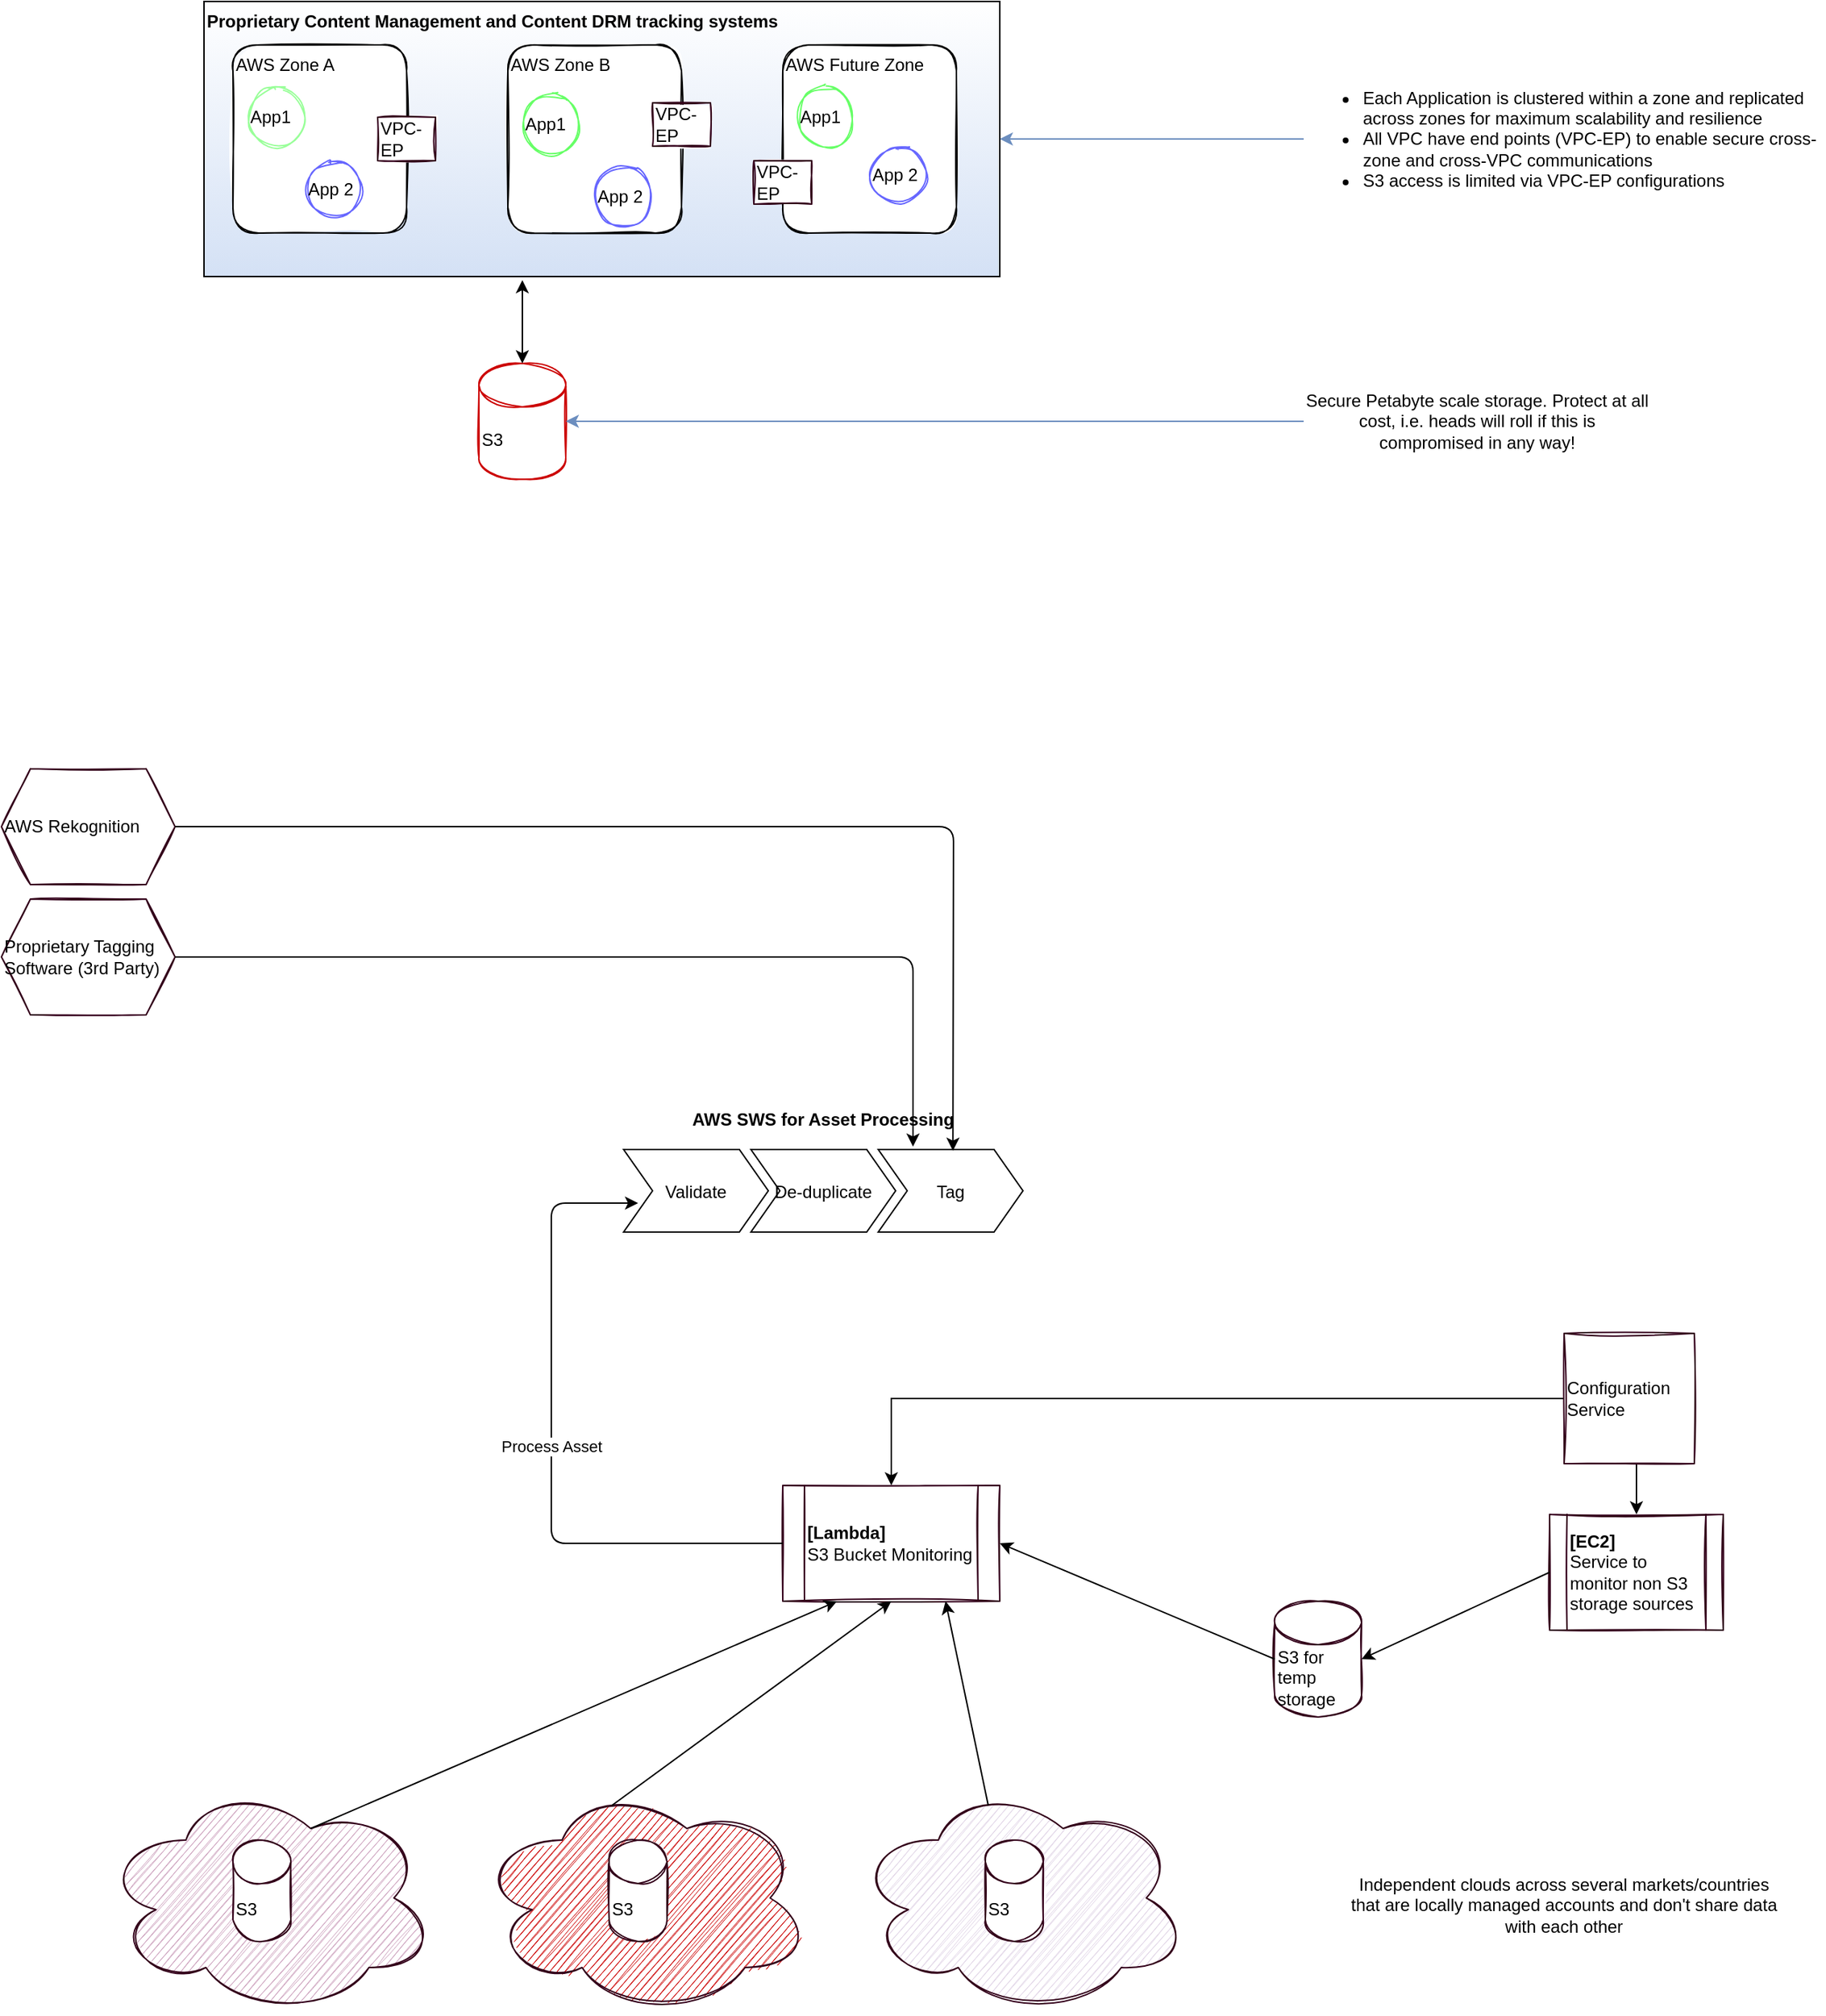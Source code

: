 <mxfile version="13.6.9" type="github">
  <diagram name="Page-1" id="5f0bae14-7c28-e335-631c-24af17079c00">
    <mxGraphModel dx="2031" dy="1089" grid="1" gridSize="10" guides="1" tooltips="1" connect="1" arrows="1" fold="1" page="1" pageScale="1" pageWidth="3000" pageHeight="2000" background="#ffffff" math="0" shadow="0">
      <root>
        <mxCell id="0" />
        <mxCell id="1" parent="0" />
        <mxCell id="GOLraGF-CfSpLIagJdrl-1" value="Proprietary Content Management and Content DRM tracking systems" style="rounded=0;whiteSpace=wrap;html=1;fontStyle=1;shadow=0;gradientColor=#D4E1F5;align=left;verticalAlign=top;" vertex="1" parent="1">
          <mxGeometry x="160" y="210" width="550" height="190" as="geometry" />
        </mxCell>
        <mxCell id="GOLraGF-CfSpLIagJdrl-5" value="AWS Zone A" style="rounded=1;whiteSpace=wrap;html=1;shadow=0;sketch=1;gradientColor=none;align=left;verticalAlign=top;" vertex="1" parent="1">
          <mxGeometry x="180" y="240" width="120" height="130" as="geometry" />
        </mxCell>
        <mxCell id="GOLraGF-CfSpLIagJdrl-7" value="AWS Future Zone" style="rounded=1;whiteSpace=wrap;html=1;shadow=0;sketch=1;gradientColor=none;align=left;verticalAlign=top;" vertex="1" parent="1">
          <mxGeometry x="560" y="240" width="120" height="130" as="geometry" />
        </mxCell>
        <mxCell id="GOLraGF-CfSpLIagJdrl-8" value="S3" style="shape=cylinder3;whiteSpace=wrap;html=1;boundedLbl=1;backgroundOutline=1;size=15;shadow=0;sketch=1;gradientColor=none;align=left;strokeColor=#CC0000;" vertex="1" parent="1">
          <mxGeometry x="350" y="460" width="60" height="80" as="geometry" />
        </mxCell>
        <mxCell id="GOLraGF-CfSpLIagJdrl-11" value="Secure Petabyte scale storage. Protect at all cost, i.e. heads will roll if this is compromised in any way!" style="text;html=1;strokeColor=none;fillColor=none;align=center;verticalAlign=middle;whiteSpace=wrap;rounded=0;shadow=0;sketch=1;" vertex="1" parent="1">
          <mxGeometry x="920" y="460" width="240" height="80" as="geometry" />
        </mxCell>
        <mxCell id="GOLraGF-CfSpLIagJdrl-12" value="" style="endArrow=classic;html=1;entryX=1;entryY=0.5;entryDx=0;entryDy=0;entryPerimeter=0;exitX=0;exitY=0.5;exitDx=0;exitDy=0;strokeColor=#6c8ebf;fillColor=#dae8fc;" edge="1" parent="1" source="GOLraGF-CfSpLIagJdrl-11" target="GOLraGF-CfSpLIagJdrl-8">
          <mxGeometry width="50" height="50" relative="1" as="geometry">
            <mxPoint x="500" y="490" as="sourcePoint" />
            <mxPoint x="550" y="440" as="targetPoint" />
          </mxGeometry>
        </mxCell>
        <mxCell id="GOLraGF-CfSpLIagJdrl-15" value="" style="endArrow=classic;startArrow=classic;html=1;entryX=0.4;entryY=1.013;entryDx=0;entryDy=0;entryPerimeter=0;exitX=0.5;exitY=0;exitDx=0;exitDy=0;exitPerimeter=0;" edge="1" parent="1" source="GOLraGF-CfSpLIagJdrl-8" target="GOLraGF-CfSpLIagJdrl-1">
          <mxGeometry width="50" height="50" relative="1" as="geometry">
            <mxPoint x="300" y="390" as="sourcePoint" />
            <mxPoint x="350" y="340" as="targetPoint" />
          </mxGeometry>
        </mxCell>
        <mxCell id="GOLraGF-CfSpLIagJdrl-16" value="App1" style="ellipse;whiteSpace=wrap;html=1;aspect=fixed;shadow=0;sketch=1;gradientColor=none;align=left;strokeColor=#99FF99;" vertex="1" parent="1">
          <mxGeometry x="190" y="270" width="40" height="40" as="geometry" />
        </mxCell>
        <mxCell id="GOLraGF-CfSpLIagJdrl-18" value="App1" style="ellipse;whiteSpace=wrap;html=1;aspect=fixed;shadow=0;sketch=1;gradientColor=none;align=left;strokeColor=#66FF66;" vertex="1" parent="1">
          <mxGeometry x="570" y="270" width="40" height="40" as="geometry" />
        </mxCell>
        <mxCell id="GOLraGF-CfSpLIagJdrl-19" value="App 2" style="ellipse;whiteSpace=wrap;html=1;aspect=fixed;shadow=0;sketch=1;gradientColor=none;align=left;strokeColor=#6666FF;" vertex="1" parent="1">
          <mxGeometry x="230" y="320" width="40" height="40" as="geometry" />
        </mxCell>
        <mxCell id="GOLraGF-CfSpLIagJdrl-21" value="App 2" style="ellipse;whiteSpace=wrap;html=1;aspect=fixed;shadow=0;sketch=1;gradientColor=none;align=left;strokeColor=#6666FF;" vertex="1" parent="1">
          <mxGeometry x="620" y="310" width="40" height="40" as="geometry" />
        </mxCell>
        <mxCell id="GOLraGF-CfSpLIagJdrl-23" value="&lt;ul&gt;&lt;li style=&quot;text-align: left&quot;&gt;Each Application is clustered within a zone and replicated across zones for maximum scalability and resilience&lt;/li&gt;&lt;li style=&quot;text-align: left&quot;&gt;All VPC have end points (VPC-EP) to enable secure cross-zone and cross-VPC communications&lt;/li&gt;&lt;li style=&quot;text-align: left&quot;&gt;S3 access is limited via VPC-EP configurations&lt;/li&gt;&lt;/ul&gt;" style="text;html=1;strokeColor=none;fillColor=none;align=center;verticalAlign=middle;whiteSpace=wrap;rounded=0;shadow=0;sketch=1;" vertex="1" parent="1">
          <mxGeometry x="920" y="235" width="360" height="140" as="geometry" />
        </mxCell>
        <mxCell id="GOLraGF-CfSpLIagJdrl-24" value="" style="endArrow=classic;html=1;entryX=1;entryY=0.5;entryDx=0;entryDy=0;fillColor=#dae8fc;strokeColor=#6c8ebf;" edge="1" parent="1" source="GOLraGF-CfSpLIagJdrl-23" target="GOLraGF-CfSpLIagJdrl-1">
          <mxGeometry width="50" height="50" relative="1" as="geometry">
            <mxPoint x="500" y="460" as="sourcePoint" />
            <mxPoint x="550" y="410" as="targetPoint" />
          </mxGeometry>
        </mxCell>
        <mxCell id="GOLraGF-CfSpLIagJdrl-26" value="VPC-EP" style="rounded=0;whiteSpace=wrap;html=1;shadow=0;sketch=1;strokeColor=#33001A;gradientColor=none;align=left;" vertex="1" parent="1">
          <mxGeometry x="280" y="290" width="40" height="30" as="geometry" />
        </mxCell>
        <mxCell id="GOLraGF-CfSpLIagJdrl-27" value="" style="group" vertex="1" connectable="0" parent="1">
          <mxGeometry x="370" y="240" width="120" height="130" as="geometry" />
        </mxCell>
        <mxCell id="GOLraGF-CfSpLIagJdrl-6" value="AWS Zone B" style="rounded=1;whiteSpace=wrap;html=1;shadow=0;sketch=1;gradientColor=none;align=left;verticalAlign=top;" vertex="1" parent="GOLraGF-CfSpLIagJdrl-27">
          <mxGeometry width="120" height="130" as="geometry" />
        </mxCell>
        <mxCell id="GOLraGF-CfSpLIagJdrl-17" value="App1" style="ellipse;whiteSpace=wrap;html=1;aspect=fixed;shadow=0;sketch=1;gradientColor=none;align=left;strokeColor=#66FF66;" vertex="1" parent="GOLraGF-CfSpLIagJdrl-27">
          <mxGeometry x="10" y="35" width="40" height="40" as="geometry" />
        </mxCell>
        <mxCell id="GOLraGF-CfSpLIagJdrl-20" value="App 2" style="ellipse;whiteSpace=wrap;html=1;aspect=fixed;shadow=0;sketch=1;gradientColor=none;align=left;strokeColor=#6666FF;" vertex="1" parent="GOLraGF-CfSpLIagJdrl-27">
          <mxGeometry x="60" y="85" width="40" height="40" as="geometry" />
        </mxCell>
        <mxCell id="GOLraGF-CfSpLIagJdrl-28" value="VPC-EP" style="rounded=0;whiteSpace=wrap;html=1;shadow=0;sketch=1;strokeColor=#33001A;gradientColor=none;align=left;" vertex="1" parent="1">
          <mxGeometry x="470" y="280" width="40" height="30" as="geometry" />
        </mxCell>
        <mxCell id="GOLraGF-CfSpLIagJdrl-29" value="VPC-EP" style="rounded=0;whiteSpace=wrap;html=1;shadow=0;sketch=1;strokeColor=#33001A;gradientColor=none;align=left;" vertex="1" parent="1">
          <mxGeometry x="540" y="320" width="40" height="30" as="geometry" />
        </mxCell>
        <mxCell id="GOLraGF-CfSpLIagJdrl-42" value="" style="group" vertex="1" connectable="0" parent="1">
          <mxGeometry x="90" y="1440" width="1160" height="160" as="geometry" />
        </mxCell>
        <mxCell id="GOLraGF-CfSpLIagJdrl-32" value="" style="group;" vertex="1" connectable="0" parent="GOLraGF-CfSpLIagJdrl-42">
          <mxGeometry width="230" height="160" as="geometry" />
        </mxCell>
        <mxCell id="GOLraGF-CfSpLIagJdrl-30" value="" style="ellipse;shape=cloud;whiteSpace=wrap;html=1;shadow=0;sketch=1;strokeColor=#33001A;gradientColor=none;align=left;fillColor=#CDA2BE;" vertex="1" parent="GOLraGF-CfSpLIagJdrl-32">
          <mxGeometry width="230" height="160" as="geometry" />
        </mxCell>
        <mxCell id="GOLraGF-CfSpLIagJdrl-41" value="" style="group" vertex="1" connectable="0" parent="GOLraGF-CfSpLIagJdrl-32">
          <mxGeometry x="90" y="40" width="40" height="70" as="geometry" />
        </mxCell>
        <mxCell id="GOLraGF-CfSpLIagJdrl-31" value="S3" style="shape=cylinder3;whiteSpace=wrap;html=1;boundedLbl=1;backgroundOutline=1;size=15;shadow=0;sketch=1;strokeColor=#33001A;gradientColor=none;align=left;" vertex="1" parent="GOLraGF-CfSpLIagJdrl-41">
          <mxGeometry width="40" height="70" as="geometry" />
        </mxCell>
        <mxCell id="GOLraGF-CfSpLIagJdrl-40" value="Independent clouds across several markets/countries that are locally managed accounts and don&#39;t share data with each other" style="text;html=1;strokeColor=none;fillColor=none;align=center;verticalAlign=middle;whiteSpace=wrap;rounded=0;shadow=0;sketch=1;" vertex="1" parent="GOLraGF-CfSpLIagJdrl-42">
          <mxGeometry x="860" y="10" width="300" height="150" as="geometry" />
        </mxCell>
        <mxCell id="GOLraGF-CfSpLIagJdrl-38" value="" style="ellipse;shape=cloud;whiteSpace=wrap;html=1;shadow=0;sketch=1;strokeColor=#33001A;gradientColor=none;align=left;fillColor=#E1D5E7;" vertex="1" parent="GOLraGF-CfSpLIagJdrl-42">
          <mxGeometry x="520" width="230" height="160" as="geometry" />
        </mxCell>
        <mxCell id="GOLraGF-CfSpLIagJdrl-39" value="S3" style="shape=cylinder3;whiteSpace=wrap;html=1;boundedLbl=1;backgroundOutline=1;size=15;shadow=0;sketch=1;strokeColor=#33001A;gradientColor=none;align=left;" vertex="1" parent="GOLraGF-CfSpLIagJdrl-42">
          <mxGeometry x="610" y="40" width="40" height="70" as="geometry" />
        </mxCell>
        <mxCell id="GOLraGF-CfSpLIagJdrl-34" value="" style="ellipse;shape=cloud;whiteSpace=wrap;html=1;shadow=0;sketch=1;strokeColor=#33001A;gradientColor=none;align=left;fillColor=#CC0000;" vertex="1" parent="GOLraGF-CfSpLIagJdrl-42">
          <mxGeometry x="260" width="230" height="160" as="geometry" />
        </mxCell>
        <mxCell id="GOLraGF-CfSpLIagJdrl-35" value="S3" style="shape=cylinder3;whiteSpace=wrap;html=1;boundedLbl=1;backgroundOutline=1;size=15;shadow=0;sketch=1;strokeColor=#33001A;gradientColor=none;align=left;" vertex="1" parent="GOLraGF-CfSpLIagJdrl-42">
          <mxGeometry x="350" y="40" width="40" height="70" as="geometry" />
        </mxCell>
        <mxCell id="GOLraGF-CfSpLIagJdrl-47" value="" style="edgeStyle=orthogonalEdgeStyle;rounded=0;orthogonalLoop=1;jettySize=auto;html=1;exitX=0;exitY=0.5;exitDx=0;exitDy=0;entryX=0.5;entryY=0;entryDx=0;entryDy=0;" edge="1" parent="1" source="GOLraGF-CfSpLIagJdrl-43" target="GOLraGF-CfSpLIagJdrl-44">
          <mxGeometry x="-0.154" y="25" relative="1" as="geometry">
            <mxPoint as="offset" />
          </mxGeometry>
        </mxCell>
        <mxCell id="GOLraGF-CfSpLIagJdrl-54" style="edgeStyle=orthogonalEdgeStyle;rounded=0;orthogonalLoop=1;jettySize=auto;html=1;exitX=0.5;exitY=1;exitDx=0;exitDy=0;entryX=0.5;entryY=0;entryDx=0;entryDy=0;strokeColor=#000000;" edge="1" parent="1" source="GOLraGF-CfSpLIagJdrl-43" target="GOLraGF-CfSpLIagJdrl-48">
          <mxGeometry relative="1" as="geometry" />
        </mxCell>
        <mxCell id="GOLraGF-CfSpLIagJdrl-43" value="Configuration Service" style="whiteSpace=wrap;html=1;aspect=fixed;shadow=0;sketch=1;strokeColor=#33001A;fillColor=none;gradientColor=none;align=left;" vertex="1" parent="1">
          <mxGeometry x="1100" y="1130" width="90" height="90" as="geometry" />
        </mxCell>
        <mxCell id="GOLraGF-CfSpLIagJdrl-44" value="&lt;b&gt;[Lambda]&lt;/b&gt;&lt;br&gt;S3 Bucket Monitoring" style="shape=process;whiteSpace=wrap;html=1;backgroundOutline=1;shadow=0;sketch=1;strokeColor=#33001A;fillColor=none;gradientColor=none;align=left;" vertex="1" parent="1">
          <mxGeometry x="560" y="1235" width="150" height="80" as="geometry" />
        </mxCell>
        <mxCell id="GOLraGF-CfSpLIagJdrl-48" value="&lt;b&gt;[EC2]&lt;/b&gt;&lt;br&gt;Service to monitor non S3 storage sources" style="shape=process;whiteSpace=wrap;html=1;backgroundOutline=1;shadow=0;sketch=1;strokeColor=#33001A;fillColor=none;gradientColor=none;align=left;" vertex="1" parent="1">
          <mxGeometry x="1090" y="1255" width="120" height="80" as="geometry" />
        </mxCell>
        <mxCell id="GOLraGF-CfSpLIagJdrl-50" value="" style="endArrow=classic;html=1;exitX=0.625;exitY=0.2;exitDx=0;exitDy=0;exitPerimeter=0;entryX=0.25;entryY=1;entryDx=0;entryDy=0;" edge="1" parent="1" source="GOLraGF-CfSpLIagJdrl-30" target="GOLraGF-CfSpLIagJdrl-44">
          <mxGeometry width="50" height="50" relative="1" as="geometry">
            <mxPoint x="320" y="1490" as="sourcePoint" />
            <mxPoint x="370" y="1440" as="targetPoint" />
          </mxGeometry>
        </mxCell>
        <mxCell id="GOLraGF-CfSpLIagJdrl-51" value="" style="endArrow=classic;html=1;strokeColor=#000000;exitX=0.4;exitY=0.1;exitDx=0;exitDy=0;exitPerimeter=0;entryX=0.5;entryY=1;entryDx=0;entryDy=0;" edge="1" parent="1" source="GOLraGF-CfSpLIagJdrl-34" target="GOLraGF-CfSpLIagJdrl-44">
          <mxGeometry width="50" height="50" relative="1" as="geometry">
            <mxPoint x="640" y="1440" as="sourcePoint" />
            <mxPoint x="970" y="1080" as="targetPoint" />
          </mxGeometry>
        </mxCell>
        <mxCell id="GOLraGF-CfSpLIagJdrl-52" value="" style="endArrow=classic;html=1;strokeColor=#000000;exitX=0.4;exitY=0.1;exitDx=0;exitDy=0;exitPerimeter=0;entryX=0.75;entryY=1;entryDx=0;entryDy=0;" edge="1" parent="1" source="GOLraGF-CfSpLIagJdrl-38" target="GOLraGF-CfSpLIagJdrl-44">
          <mxGeometry width="50" height="50" relative="1" as="geometry">
            <mxPoint x="920" y="1270" as="sourcePoint" />
            <mxPoint x="970" y="1220" as="targetPoint" />
          </mxGeometry>
        </mxCell>
        <mxCell id="GOLraGF-CfSpLIagJdrl-56" value="S3 for temp storage" style="shape=cylinder3;whiteSpace=wrap;html=1;boundedLbl=1;backgroundOutline=1;size=15;shadow=0;sketch=1;strokeColor=#33001A;fillColor=none;gradientColor=none;align=left;" vertex="1" parent="1">
          <mxGeometry x="900" y="1315" width="60" height="80" as="geometry" />
        </mxCell>
        <mxCell id="GOLraGF-CfSpLIagJdrl-58" value="" style="endArrow=classic;html=1;strokeColor=#000000;exitX=0;exitY=0.5;exitDx=0;exitDy=0;entryX=1;entryY=0.5;entryDx=0;entryDy=0;entryPerimeter=0;" edge="1" parent="1" source="GOLraGF-CfSpLIagJdrl-48" target="GOLraGF-CfSpLIagJdrl-56">
          <mxGeometry width="50" height="50" relative="1" as="geometry">
            <mxPoint x="920" y="1230" as="sourcePoint" />
            <mxPoint x="970" y="1180" as="targetPoint" />
          </mxGeometry>
        </mxCell>
        <mxCell id="GOLraGF-CfSpLIagJdrl-60" value="" style="endArrow=classic;html=1;strokeColor=#000000;exitX=0;exitY=0.5;exitDx=0;exitDy=0;exitPerimeter=0;entryX=1;entryY=0.5;entryDx=0;entryDy=0;" edge="1" parent="1" source="GOLraGF-CfSpLIagJdrl-56" target="GOLraGF-CfSpLIagJdrl-44">
          <mxGeometry width="50" height="50" relative="1" as="geometry">
            <mxPoint x="920" y="1230" as="sourcePoint" />
            <mxPoint x="970" y="1180" as="targetPoint" />
          </mxGeometry>
        </mxCell>
        <mxCell id="GOLraGF-CfSpLIagJdrl-67" value="Process Asset" style="endArrow=classic;html=1;strokeColor=#000000;exitX=0;exitY=0.5;exitDx=0;exitDy=0;entryX=0.1;entryY=0.649;entryDx=0;entryDy=0;entryPerimeter=0;" edge="1" parent="1" source="GOLraGF-CfSpLIagJdrl-44" target="GOLraGF-CfSpLIagJdrl-62">
          <mxGeometry width="50" height="50" relative="1" as="geometry">
            <mxPoint x="320" y="1130" as="sourcePoint" />
            <mxPoint x="400" y="1020" as="targetPoint" />
            <Array as="points">
              <mxPoint x="400" y="1275" />
              <mxPoint x="400" y="1040" />
            </Array>
          </mxGeometry>
        </mxCell>
        <mxCell id="GOLraGF-CfSpLIagJdrl-68" value="AWS Rekognition" style="shape=hexagon;perimeter=hexagonPerimeter2;whiteSpace=wrap;html=1;fixedSize=1;shadow=0;sketch=1;strokeColor=#33001A;fillColor=none;gradientColor=none;align=left;" vertex="1" parent="1">
          <mxGeometry x="20" y="740" width="120" height="80" as="geometry" />
        </mxCell>
        <mxCell id="GOLraGF-CfSpLIagJdrl-69" value="Proprietary Tagging Software (3rd Party)" style="shape=hexagon;perimeter=hexagonPerimeter2;whiteSpace=wrap;html=1;fixedSize=1;shadow=0;sketch=1;strokeColor=#33001A;fillColor=none;gradientColor=none;align=left;" vertex="1" parent="1">
          <mxGeometry x="20" y="830" width="120" height="80" as="geometry" />
        </mxCell>
        <mxCell id="GOLraGF-CfSpLIagJdrl-61" value="AWS SWS for Asset Processing" style="swimlane;childLayout=stackLayout;horizontal=1;fillColor=none;horizontalStack=1;resizeParent=1;resizeParentMax=0;resizeLast=0;collapsible=0;strokeColor=none;stackBorder=10;stackSpacing=-12;resizable=1;align=center;points=[];fontColor=#000000;shadow=0;sketch=1;" vertex="1" parent="1">
          <mxGeometry x="440" y="970" width="296" height="100" as="geometry" />
        </mxCell>
        <mxCell id="GOLraGF-CfSpLIagJdrl-62" value="Validate" style="shape=step;perimeter=stepPerimeter;fixedSize=1;points=[];" vertex="1" parent="GOLraGF-CfSpLIagJdrl-61">
          <mxGeometry x="10" y="33" width="100" height="57" as="geometry" />
        </mxCell>
        <mxCell id="GOLraGF-CfSpLIagJdrl-63" value="De-duplicate" style="shape=step;perimeter=stepPerimeter;fixedSize=1;points=[];" vertex="1" parent="GOLraGF-CfSpLIagJdrl-61">
          <mxGeometry x="98" y="33" width="100" height="57" as="geometry" />
        </mxCell>
        <mxCell id="GOLraGF-CfSpLIagJdrl-64" value="Tag" style="shape=step;perimeter=stepPerimeter;fixedSize=1;points=[];" vertex="1" parent="GOLraGF-CfSpLIagJdrl-61">
          <mxGeometry x="186" y="33" width="100" height="57" as="geometry" />
        </mxCell>
        <mxCell id="GOLraGF-CfSpLIagJdrl-70" value="" style="endArrow=classic;html=1;strokeColor=#000000;exitX=1;exitY=0.5;exitDx=0;exitDy=0;entryX=0.516;entryY=0.015;entryDx=0;entryDy=0;entryPerimeter=0;" edge="1" parent="1" source="GOLraGF-CfSpLIagJdrl-68" target="GOLraGF-CfSpLIagJdrl-64">
          <mxGeometry width="50" height="50" relative="1" as="geometry">
            <mxPoint x="200" y="800" as="sourcePoint" />
            <mxPoint x="250" y="750" as="targetPoint" />
            <Array as="points">
              <mxPoint x="678" y="780" />
            </Array>
          </mxGeometry>
        </mxCell>
        <mxCell id="GOLraGF-CfSpLIagJdrl-71" value="" style="endArrow=classic;html=1;strokeColor=#000000;exitX=1;exitY=0.5;exitDx=0;exitDy=0;" edge="1" parent="1" source="GOLraGF-CfSpLIagJdrl-69">
          <mxGeometry width="50" height="50" relative="1" as="geometry">
            <mxPoint x="260" y="890" as="sourcePoint" />
            <mxPoint x="650" y="1001" as="targetPoint" />
            <Array as="points">
              <mxPoint x="650" y="870" />
            </Array>
          </mxGeometry>
        </mxCell>
      </root>
    </mxGraphModel>
  </diagram>
</mxfile>

